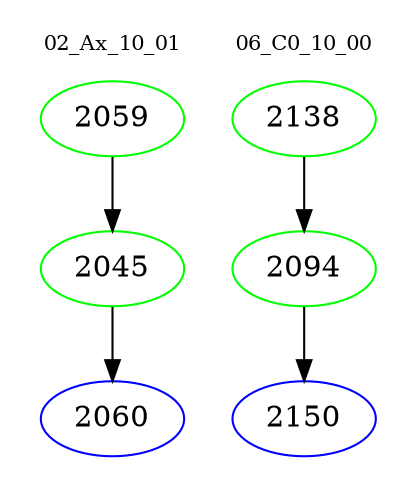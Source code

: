 digraph{
subgraph cluster_0 {
color = white
label = "02_Ax_10_01";
fontsize=10;
T0_2059 [label="2059", color="green"]
T0_2059 -> T0_2045 [color="black"]
T0_2045 [label="2045", color="green"]
T0_2045 -> T0_2060 [color="black"]
T0_2060 [label="2060", color="blue"]
}
subgraph cluster_1 {
color = white
label = "06_C0_10_00";
fontsize=10;
T1_2138 [label="2138", color="green"]
T1_2138 -> T1_2094 [color="black"]
T1_2094 [label="2094", color="green"]
T1_2094 -> T1_2150 [color="black"]
T1_2150 [label="2150", color="blue"]
}
}
